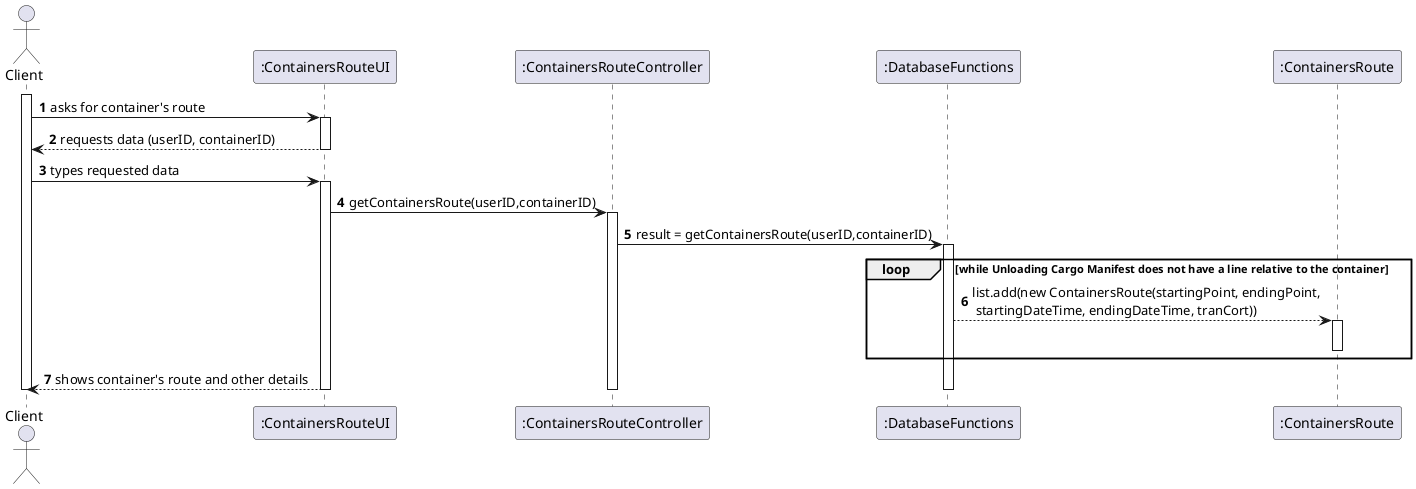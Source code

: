 @startuml
'https://plantuml.com/class-diagram

autonumber

actor "Client" as C

participant ":ContainersRouteUI" as UI
participant ":ContainersRouteController" as CTRL
participant ":DatabaseFunctions" as DBF
participant ":ContainersRoute" as CR

activate C
C -> UI : asks for container's route

activate UI
UI --> C : requests data (userID, containerID)
deactivate UI

C -> UI : types requested data
activate UI



UI -> CTRL : getContainersRoute(userID,containerID)

activate CTRL

CTRL -> DBF : result = getContainersRoute(userID,containerID)
activate DBF

loop while Unloading Cargo Manifest does not have a line relative to the container

    DBF --> CR : list.add(new ContainersRoute(startingPoint, endingPoint,\n startingDateTime, endingDateTime, tranCort))
    activate CR
    deactivate CR
end

"UI" --> C : shows container's route and other details

deactivate DBF
deactivate CTRL
deactivate UI
deactivate C

@enduml